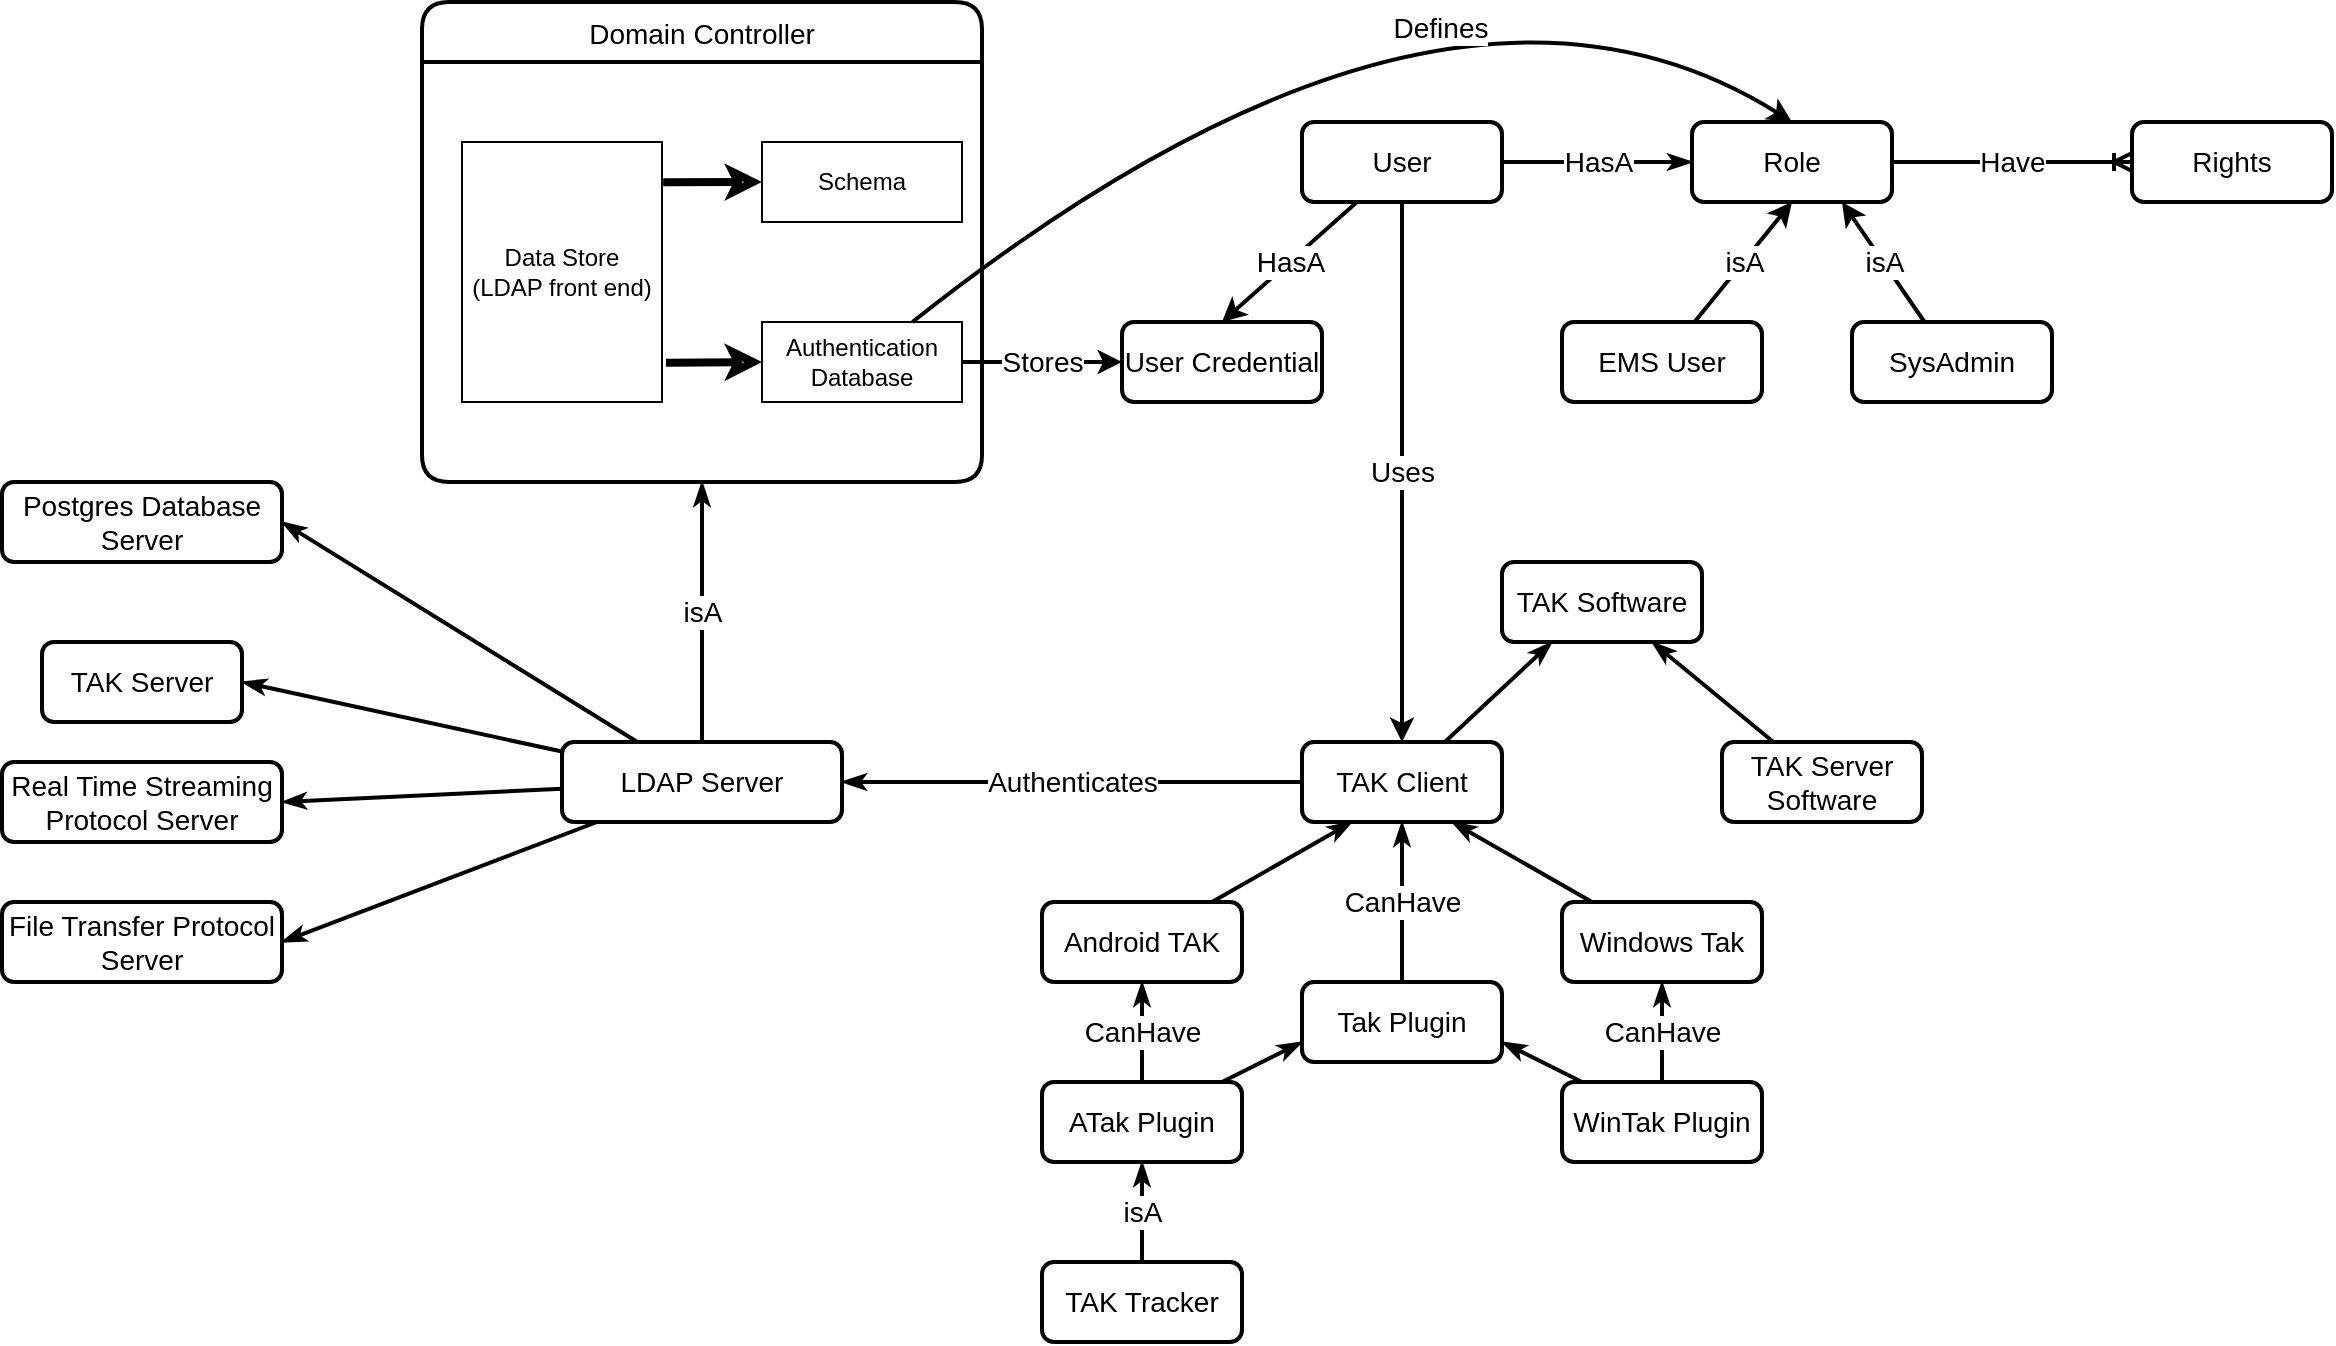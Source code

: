 <mxfile>
    <diagram id="qP0XtHuZRU8ex5wDoCvR" name="Page-1">
        <mxGraphModel dx="2128" dy="2173" grid="1" gridSize="10" guides="1" tooltips="1" connect="1" arrows="1" fold="1" page="1" pageScale="1" pageWidth="850" pageHeight="1100" math="0" shadow="0">
            <root>
                <mxCell id="0"/>
                <mxCell id="1" parent="0"/>
                <mxCell id="14" value="TAK Server" style="whiteSpace=wrap;html=1;align=center;rounded=1;shadow=0;dashed=0;strokeColor=default;strokeWidth=2;fontFamily=Helvetica;fontSize=14;fontColor=default;startSize=30;fillColor=default;" vertex="1" parent="1">
                    <mxGeometry x="-630" y="-240" width="100" height="40" as="geometry"/>
                </mxCell>
                <mxCell id="15" value="Postgres Database Server" style="whiteSpace=wrap;html=1;align=center;rounded=1;shadow=0;dashed=0;strokeColor=default;strokeWidth=2;fontFamily=Helvetica;fontSize=14;fontColor=default;startSize=30;fillColor=default;" vertex="1" parent="1">
                    <mxGeometry x="-650" y="-320" width="140" height="40" as="geometry"/>
                </mxCell>
                <mxCell id="16" value="Real Time Streaming Protocol Server" style="whiteSpace=wrap;html=1;align=center;rounded=1;shadow=0;dashed=0;strokeColor=default;strokeWidth=2;fontFamily=Helvetica;fontSize=14;fontColor=default;startSize=30;fillColor=default;" vertex="1" parent="1">
                    <mxGeometry x="-650" y="-180" width="140" height="40" as="geometry"/>
                </mxCell>
                <mxCell id="17" value="File Transfer Protocol Server" style="whiteSpace=wrap;html=1;align=center;rounded=1;shadow=0;dashed=0;strokeColor=default;strokeWidth=2;fontFamily=Helvetica;fontSize=14;fontColor=default;startSize=30;fillColor=default;" vertex="1" parent="1">
                    <mxGeometry x="-650" y="-110" width="140" height="40" as="geometry"/>
                </mxCell>
                <mxCell id="49" value="isA" style="edgeStyle=none;html=1;strokeColor=default;strokeWidth=2;fontFamily=Helvetica;fontSize=14;fontColor=default;startArrow=none;startFill=0;endArrow=classicThin;endFill=1;startSize=30;entryX=0.5;entryY=1;entryDx=0;entryDy=0;" edge="1" parent="1" source="19" target="5">
                    <mxGeometry x="0.004" relative="1" as="geometry">
                        <mxPoint x="-240" y="-330" as="targetPoint"/>
                        <mxPoint as="offset"/>
                    </mxGeometry>
                </mxCell>
                <mxCell id="52" style="edgeStyle=none;html=1;entryX=1;entryY=0.5;entryDx=0;entryDy=0;strokeColor=default;strokeWidth=2;fontFamily=Helvetica;fontSize=14;fontColor=default;startArrow=none;startFill=0;endArrow=classicThin;endFill=1;startSize=30;" edge="1" parent="1" source="19" target="14">
                    <mxGeometry relative="1" as="geometry"/>
                </mxCell>
                <mxCell id="53" style="edgeStyle=none;html=1;entryX=1;entryY=0.5;entryDx=0;entryDy=0;strokeColor=default;strokeWidth=2;fontFamily=Helvetica;fontSize=14;fontColor=default;startArrow=none;startFill=0;endArrow=classicThin;endFill=1;startSize=30;" edge="1" parent="1" source="19" target="16">
                    <mxGeometry relative="1" as="geometry"/>
                </mxCell>
                <mxCell id="54" style="edgeStyle=none;html=1;entryX=1;entryY=0.5;entryDx=0;entryDy=0;strokeColor=default;strokeWidth=2;fontFamily=Helvetica;fontSize=14;fontColor=default;startArrow=none;startFill=0;endArrow=classicThin;endFill=1;startSize=30;" edge="1" parent="1" source="19" target="17">
                    <mxGeometry relative="1" as="geometry"/>
                </mxCell>
                <mxCell id="55" style="edgeStyle=none;html=1;entryX=1;entryY=0.5;entryDx=0;entryDy=0;strokeColor=default;strokeWidth=2;fontFamily=Helvetica;fontSize=14;fontColor=default;startArrow=none;startFill=0;endArrow=classicThin;endFill=1;startSize=30;" edge="1" parent="1" source="19" target="15">
                    <mxGeometry relative="1" as="geometry"/>
                </mxCell>
                <mxCell id="19" value="LDAP Server" style="whiteSpace=wrap;html=1;align=center;rounded=1;shadow=0;dashed=0;strokeColor=default;strokeWidth=2;fontFamily=Helvetica;fontSize=14;fontColor=default;startSize=30;fillColor=default;" vertex="1" parent="1">
                    <mxGeometry x="-370" y="-190" width="140" height="40" as="geometry"/>
                </mxCell>
                <mxCell id="20" value="TAK Software" style="whiteSpace=wrap;html=1;align=center;rounded=1;shadow=0;dashed=0;strokeColor=default;strokeWidth=2;fontFamily=Helvetica;fontSize=14;fontColor=default;startSize=30;fillColor=default;" vertex="1" parent="1">
                    <mxGeometry x="100" y="-280" width="100" height="40" as="geometry"/>
                </mxCell>
                <mxCell id="39" style="edgeStyle=none;html=1;entryX=0.25;entryY=1;entryDx=0;entryDy=0;strokeColor=default;strokeWidth=2;fontFamily=Helvetica;fontSize=14;fontColor=default;startArrow=none;startFill=0;endArrow=classicThin;endFill=1;startSize=30;" edge="1" parent="1" source="21" target="37">
                    <mxGeometry relative="1" as="geometry"/>
                </mxCell>
                <mxCell id="21" value="Android TAK" style="whiteSpace=wrap;html=1;align=center;rounded=1;shadow=0;dashed=0;strokeColor=default;strokeWidth=2;fontFamily=Helvetica;fontSize=14;fontColor=default;startSize=30;fillColor=default;" vertex="1" parent="1">
                    <mxGeometry x="-130" y="-110" width="100" height="40" as="geometry"/>
                </mxCell>
                <mxCell id="41" style="edgeStyle=none;html=1;entryX=0.75;entryY=1;entryDx=0;entryDy=0;strokeColor=default;strokeWidth=2;fontFamily=Helvetica;fontSize=14;fontColor=default;startArrow=none;startFill=0;endArrow=classicThin;endFill=1;startSize=30;" edge="1" parent="1" source="22" target="37">
                    <mxGeometry relative="1" as="geometry"/>
                </mxCell>
                <mxCell id="22" value="Windows Tak" style="whiteSpace=wrap;html=1;align=center;rounded=1;shadow=0;dashed=0;strokeColor=default;strokeWidth=2;fontFamily=Helvetica;fontSize=14;fontColor=default;startSize=30;fillColor=default;" vertex="1" parent="1">
                    <mxGeometry x="130" y="-110" width="100" height="40" as="geometry"/>
                </mxCell>
                <mxCell id="28" style="edgeStyle=none;html=1;entryX=0.75;entryY=1;entryDx=0;entryDy=0;strokeColor=default;strokeWidth=2;fontFamily=Helvetica;fontSize=14;fontColor=default;startArrow=none;startFill=0;endArrow=classicThin;endFill=1;startSize=30;" edge="1" parent="1" source="23" target="20">
                    <mxGeometry relative="1" as="geometry"/>
                </mxCell>
                <mxCell id="23" value="TAK Server Software" style="whiteSpace=wrap;html=1;align=center;rounded=1;shadow=0;dashed=0;strokeColor=default;strokeWidth=2;fontFamily=Helvetica;fontSize=14;fontColor=default;startSize=30;fillColor=default;" vertex="1" parent="1">
                    <mxGeometry x="210" y="-190" width="100" height="40" as="geometry"/>
                </mxCell>
                <mxCell id="31" value="CanHave" style="edgeStyle=none;html=1;entryX=0.5;entryY=1;entryDx=0;entryDy=0;strokeColor=default;strokeWidth=2;fontFamily=Helvetica;fontSize=14;fontColor=default;startArrow=none;startFill=0;endArrow=classicThin;endFill=1;startSize=30;" edge="1" parent="1" source="29" target="22">
                    <mxGeometry relative="1" as="geometry"/>
                </mxCell>
                <mxCell id="46" style="edgeStyle=none;html=1;entryX=1;entryY=0.75;entryDx=0;entryDy=0;strokeColor=default;strokeWidth=2;fontFamily=Helvetica;fontSize=14;fontColor=default;startArrow=none;startFill=0;endArrow=classicThin;endFill=1;startSize=30;" edge="1" parent="1" source="29" target="42">
                    <mxGeometry relative="1" as="geometry"/>
                </mxCell>
                <mxCell id="29" value="WinTak Plugin" style="whiteSpace=wrap;html=1;align=center;rounded=1;shadow=0;dashed=0;strokeColor=default;strokeWidth=2;fontFamily=Helvetica;fontSize=14;fontColor=default;startSize=30;fillColor=default;" vertex="1" parent="1">
                    <mxGeometry x="130" y="-20" width="100" height="40" as="geometry"/>
                </mxCell>
                <mxCell id="32" value="CanHave" style="edgeStyle=none;html=1;entryX=0.5;entryY=1;entryDx=0;entryDy=0;strokeColor=default;strokeWidth=2;fontFamily=Helvetica;fontSize=14;fontColor=default;startArrow=none;startFill=0;endArrow=classicThin;endFill=1;startSize=30;" edge="1" parent="1" source="30" target="21">
                    <mxGeometry relative="1" as="geometry"/>
                </mxCell>
                <mxCell id="45" style="edgeStyle=none;html=1;entryX=0;entryY=0.75;entryDx=0;entryDy=0;strokeColor=default;strokeWidth=2;fontFamily=Helvetica;fontSize=14;fontColor=default;startArrow=none;startFill=0;endArrow=classicThin;endFill=1;startSize=30;" edge="1" parent="1" source="30" target="42">
                    <mxGeometry relative="1" as="geometry"/>
                </mxCell>
                <mxCell id="30" value="ATak Plugin" style="whiteSpace=wrap;html=1;align=center;rounded=1;shadow=0;dashed=0;strokeColor=default;strokeWidth=2;fontFamily=Helvetica;fontSize=14;fontColor=default;startSize=30;fillColor=default;" vertex="1" parent="1">
                    <mxGeometry x="-130" y="-20" width="100" height="40" as="geometry"/>
                </mxCell>
                <mxCell id="35" value="isA" style="edgeStyle=none;html=1;entryX=0.5;entryY=1;entryDx=0;entryDy=0;strokeColor=default;strokeWidth=2;fontFamily=Helvetica;fontSize=14;fontColor=default;startArrow=none;startFill=0;endArrow=classicThin;endFill=1;startSize=30;" edge="1" parent="1" source="34" target="30">
                    <mxGeometry relative="1" as="geometry"/>
                </mxCell>
                <mxCell id="34" value="TAK Tracker" style="whiteSpace=wrap;html=1;align=center;rounded=1;shadow=0;dashed=0;strokeColor=default;strokeWidth=2;fontFamily=Helvetica;fontSize=14;fontColor=default;startSize=30;fillColor=default;" vertex="1" parent="1">
                    <mxGeometry x="-130" y="70" width="100" height="40" as="geometry"/>
                </mxCell>
                <mxCell id="38" style="edgeStyle=none;html=1;entryX=0.25;entryY=1;entryDx=0;entryDy=0;strokeColor=default;strokeWidth=2;fontFamily=Helvetica;fontSize=14;fontColor=default;startArrow=none;startFill=0;endArrow=classicThin;endFill=1;startSize=30;" edge="1" parent="1" source="37" target="20">
                    <mxGeometry relative="1" as="geometry"/>
                </mxCell>
                <mxCell id="37" value="TAK Client" style="whiteSpace=wrap;html=1;align=center;rounded=1;shadow=0;dashed=0;strokeColor=default;strokeWidth=2;fontFamily=Helvetica;fontSize=14;fontColor=default;startSize=30;fillColor=default;" vertex="1" parent="1">
                    <mxGeometry y="-190" width="100" height="40" as="geometry"/>
                </mxCell>
                <mxCell id="43" value="CanHave" style="edgeStyle=none;html=1;entryX=0.5;entryY=1;entryDx=0;entryDy=0;strokeColor=default;strokeWidth=2;fontFamily=Helvetica;fontSize=14;fontColor=default;startArrow=none;startFill=0;endArrow=classicThin;endFill=1;startSize=30;" edge="1" parent="1" source="42" target="37">
                    <mxGeometry relative="1" as="geometry"/>
                </mxCell>
                <mxCell id="42" value="Tak Plugin" style="whiteSpace=wrap;html=1;align=center;rounded=1;shadow=0;dashed=0;strokeColor=default;strokeWidth=2;fontFamily=Helvetica;fontSize=14;fontColor=default;startSize=30;fillColor=default;" vertex="1" parent="1">
                    <mxGeometry y="-70" width="100" height="40" as="geometry"/>
                </mxCell>
                <mxCell id="47" value="" style="group" vertex="1" connectable="0" parent="1">
                    <mxGeometry x="-440" y="-560" width="280" height="240" as="geometry"/>
                </mxCell>
                <mxCell id="5" value="Domain Controller" style="swimlane;childLayout=stackLayout;horizontal=1;startSize=30;horizontalStack=0;rounded=1;fontSize=14;fontStyle=0;strokeWidth=2;resizeParent=0;resizeLast=1;shadow=0;dashed=0;align=center;dropTarget=0;" vertex="1" parent="47">
                    <mxGeometry width="280" height="240" as="geometry">
                        <mxRectangle x="450" y="170" width="150" height="30" as="alternateBounds"/>
                    </mxGeometry>
                </mxCell>
                <mxCell id="2" value="Data Store&lt;br&gt;(LDAP front end)" style="whiteSpace=wrap;html=1;align=center;" vertex="1" parent="47">
                    <mxGeometry x="20" y="70" width="100" height="130" as="geometry"/>
                </mxCell>
                <mxCell id="3" value="Schema" style="whiteSpace=wrap;html=1;align=center;" vertex="1" parent="47">
                    <mxGeometry x="170" y="70" width="100" height="40" as="geometry"/>
                </mxCell>
                <mxCell id="12" style="edgeStyle=none;html=1;entryX=0;entryY=0.5;entryDx=0;entryDy=0;strokeColor=default;strokeWidth=4;fontFamily=Helvetica;fontSize=14;fontColor=default;startArrow=none;startFill=0;endArrow=classic;endFill=0;startSize=30;exitX=1.006;exitY=0.155;exitDx=0;exitDy=0;exitPerimeter=0;" edge="1" parent="47" source="2" target="3">
                    <mxGeometry relative="1" as="geometry"/>
                </mxCell>
                <mxCell id="7" value="Authentication Database" style="whiteSpace=wrap;html=1;align=center;" vertex="1" parent="47">
                    <mxGeometry x="170" y="160" width="100" height="40" as="geometry"/>
                </mxCell>
                <mxCell id="13" style="edgeStyle=none;html=1;entryX=0;entryY=0.5;entryDx=0;entryDy=0;strokeColor=default;strokeWidth=4;fontFamily=Helvetica;fontSize=14;fontColor=default;startArrow=none;startFill=0;endArrow=classic;endFill=0;startSize=30;exitX=1.02;exitY=0.849;exitDx=0;exitDy=0;exitPerimeter=0;" edge="1" parent="47" source="2" target="7">
                    <mxGeometry relative="1" as="geometry"/>
                </mxCell>
                <mxCell id="51" value="Authenticates" style="edgeStyle=none;html=1;entryX=1;entryY=0.5;entryDx=0;entryDy=0;strokeColor=default;strokeWidth=2;fontFamily=Helvetica;fontSize=14;fontColor=default;startArrow=none;startFill=0;endArrow=classicThin;endFill=1;startSize=30;exitX=0;exitY=0.5;exitDx=0;exitDy=0;" edge="1" parent="1" source="37" target="19">
                    <mxGeometry relative="1" as="geometry">
                        <mxPoint x="-20" y="-170" as="sourcePoint"/>
                    </mxGeometry>
                </mxCell>
                <mxCell id="63" value="HasA" style="edgeStyle=none;html=1;strokeColor=default;strokeWidth=2;fontFamily=Helvetica;fontSize=14;fontColor=default;startArrow=none;startFill=0;endArrow=classicThin;endFill=1;startSize=30;" edge="1" parent="1" source="56" target="61">
                    <mxGeometry relative="1" as="geometry"/>
                </mxCell>
                <mxCell id="69" value="Uses" style="edgeStyle=none;html=1;entryX=0.5;entryY=0;entryDx=0;entryDy=0;strokeColor=default;strokeWidth=2;fontFamily=Helvetica;fontSize=14;fontColor=default;startArrow=none;startFill=0;endArrow=classic;endFill=1;startSize=30;" edge="1" parent="1" source="56" target="37">
                    <mxGeometry relative="1" as="geometry"/>
                </mxCell>
                <mxCell id="74" value="HasA" style="edgeStyle=none;curved=1;html=1;entryX=0.5;entryY=0;entryDx=0;entryDy=0;strokeColor=default;strokeWidth=2;fontFamily=Helvetica;fontSize=14;fontColor=default;startArrow=none;startFill=0;endArrow=classic;endFill=1;startSize=30;" edge="1" parent="1" source="56" target="72">
                    <mxGeometry relative="1" as="geometry"/>
                </mxCell>
                <mxCell id="56" value="User" style="whiteSpace=wrap;html=1;align=center;rounded=1;shadow=0;dashed=0;strokeColor=default;strokeWidth=2;fontFamily=Helvetica;fontSize=14;fontColor=default;startSize=30;fillColor=default;" vertex="1" parent="1">
                    <mxGeometry y="-500" width="100" height="40" as="geometry"/>
                </mxCell>
                <mxCell id="68" value="isA" style="edgeStyle=none;html=1;strokeColor=default;strokeWidth=2;fontFamily=Helvetica;fontSize=14;fontColor=default;startArrow=none;startFill=0;endArrow=classic;endFill=1;startSize=30;entryX=0.75;entryY=1;entryDx=0;entryDy=0;" edge="1" parent="1" source="57" target="61">
                    <mxGeometry relative="1" as="geometry">
                        <mxPoint x="275" y="-450" as="targetPoint"/>
                    </mxGeometry>
                </mxCell>
                <mxCell id="57" value="SysAdmin" style="whiteSpace=wrap;html=1;align=center;rounded=1;shadow=0;dashed=0;strokeColor=default;strokeWidth=2;fontFamily=Helvetica;fontSize=14;fontColor=default;startSize=30;fillColor=default;" vertex="1" parent="1">
                    <mxGeometry x="275" y="-400" width="100" height="40" as="geometry"/>
                </mxCell>
                <mxCell id="67" value="isA" style="edgeStyle=none;html=1;entryX=0.5;entryY=1;entryDx=0;entryDy=0;strokeColor=default;strokeWidth=2;fontFamily=Helvetica;fontSize=14;fontColor=default;startArrow=none;startFill=0;endArrow=classic;endFill=1;startSize=30;" edge="1" parent="1" source="58" target="61">
                    <mxGeometry relative="1" as="geometry"/>
                </mxCell>
                <mxCell id="58" value="EMS User" style="whiteSpace=wrap;html=1;align=center;rounded=1;shadow=0;dashed=0;strokeColor=default;strokeWidth=2;fontFamily=Helvetica;fontSize=14;fontColor=default;startSize=30;fillColor=default;" vertex="1" parent="1">
                    <mxGeometry x="130" y="-400" width="100" height="40" as="geometry"/>
                </mxCell>
                <mxCell id="64" value="Have" style="edgeStyle=none;html=1;strokeColor=default;strokeWidth=2;fontFamily=Helvetica;fontSize=14;fontColor=default;startArrow=none;startFill=0;endArrow=ERoneToMany;endFill=0;startSize=30;" edge="1" parent="1" source="61" target="62">
                    <mxGeometry relative="1" as="geometry"/>
                </mxCell>
                <mxCell id="61" value="Role" style="whiteSpace=wrap;html=1;align=center;rounded=1;shadow=0;dashed=0;strokeColor=default;strokeWidth=2;fontFamily=Helvetica;fontSize=14;fontColor=default;startSize=30;fillColor=default;" vertex="1" parent="1">
                    <mxGeometry x="195" y="-500" width="100" height="40" as="geometry"/>
                </mxCell>
                <mxCell id="62" value="Rights" style="whiteSpace=wrap;html=1;align=center;rounded=1;shadow=0;dashed=0;strokeColor=default;strokeWidth=2;fontFamily=Helvetica;fontSize=14;fontColor=default;startSize=30;fillColor=default;" vertex="1" parent="1">
                    <mxGeometry x="415" y="-500" width="100" height="40" as="geometry"/>
                </mxCell>
                <mxCell id="71" value="Defines" style="edgeStyle=none;html=1;entryX=0.5;entryY=0;entryDx=0;entryDy=0;strokeColor=default;strokeWidth=2;fontFamily=Helvetica;fontSize=14;fontColor=default;startArrow=none;startFill=0;endArrow=classic;endFill=1;startSize=30;curved=1;" edge="1" parent="1" source="7" target="61">
                    <mxGeometry x="0.361" y="-54" relative="1" as="geometry">
                        <Array as="points">
                            <mxPoint x="70" y="-610"/>
                        </Array>
                        <mxPoint as="offset"/>
                    </mxGeometry>
                </mxCell>
                <mxCell id="72" value="User Credential" style="whiteSpace=wrap;html=1;align=center;rounded=1;shadow=0;dashed=0;strokeColor=default;strokeWidth=2;fontFamily=Helvetica;fontSize=14;fontColor=default;startSize=30;fillColor=default;" vertex="1" parent="1">
                    <mxGeometry x="-90" y="-400" width="100" height="40" as="geometry"/>
                </mxCell>
                <mxCell id="73" value="Stores" style="edgeStyle=none;curved=1;html=1;entryX=0;entryY=0.5;entryDx=0;entryDy=0;strokeColor=default;strokeWidth=2;fontFamily=Helvetica;fontSize=14;fontColor=default;startArrow=none;startFill=0;endArrow=classic;endFill=1;startSize=30;" edge="1" parent="1" source="7" target="72">
                    <mxGeometry relative="1" as="geometry"/>
                </mxCell>
            </root>
        </mxGraphModel>
    </diagram>
</mxfile>